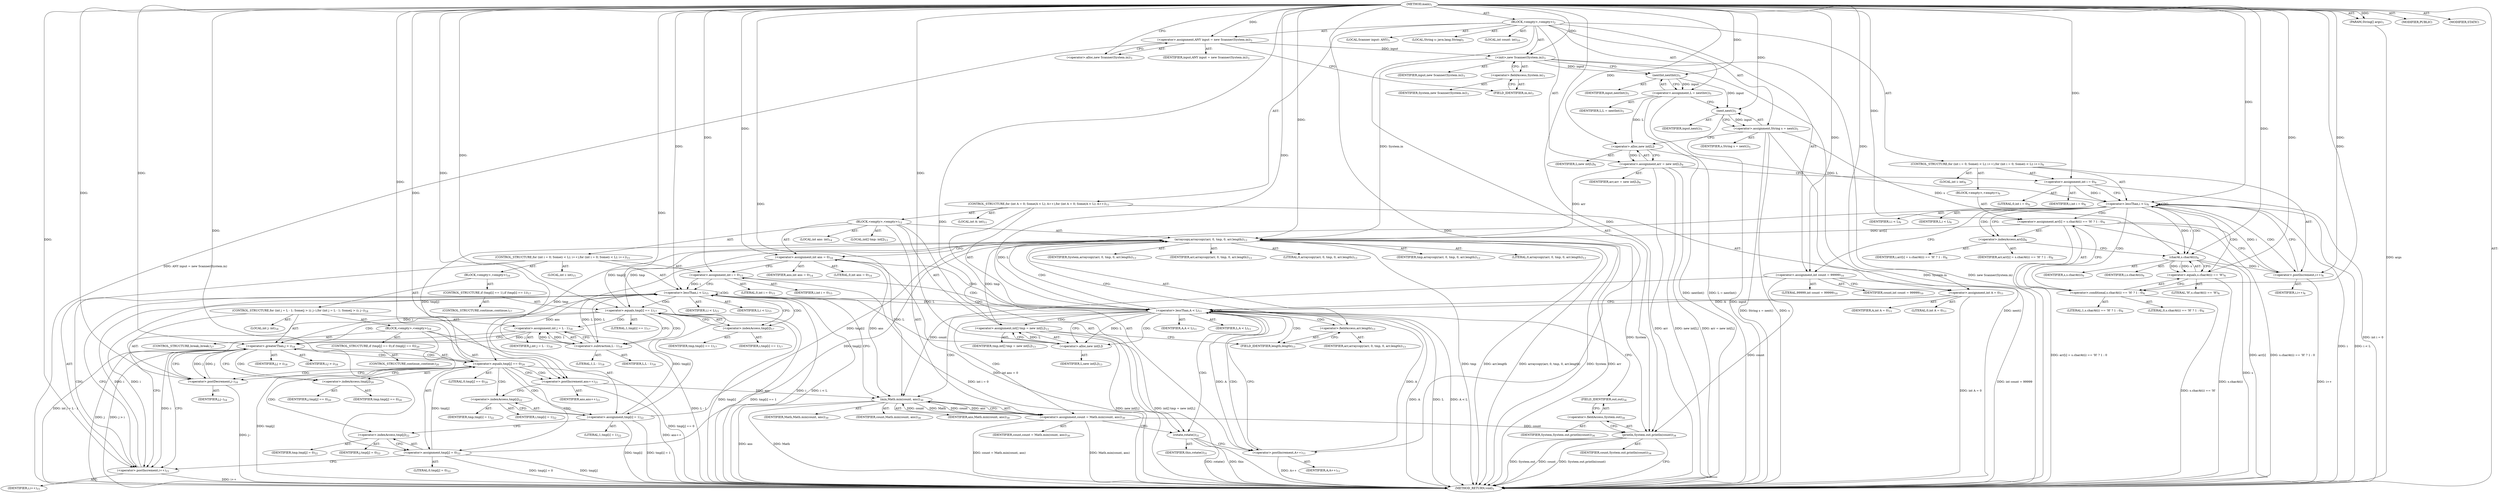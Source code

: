 digraph "main" {  
"19" [label = <(METHOD,main)<SUB>1</SUB>> ]
"20" [label = <(PARAM,String[] args)<SUB>1</SUB>> ]
"21" [label = <(BLOCK,&lt;empty&gt;,&lt;empty&gt;)<SUB>2</SUB>> ]
"4" [label = <(LOCAL,Scanner input: ANY)<SUB>3</SUB>> ]
"22" [label = <(&lt;operator&gt;.assignment,ANY input = new Scanner(System.in))<SUB>3</SUB>> ]
"23" [label = <(IDENTIFIER,input,ANY input = new Scanner(System.in))<SUB>3</SUB>> ]
"24" [label = <(&lt;operator&gt;.alloc,new Scanner(System.in))<SUB>3</SUB>> ]
"25" [label = <(&lt;init&gt;,new Scanner(System.in))<SUB>3</SUB>> ]
"3" [label = <(IDENTIFIER,input,new Scanner(System.in))<SUB>3</SUB>> ]
"26" [label = <(&lt;operator&gt;.fieldAccess,System.in)<SUB>3</SUB>> ]
"27" [label = <(IDENTIFIER,System,new Scanner(System.in))<SUB>3</SUB>> ]
"28" [label = <(FIELD_IDENTIFIER,in,in)<SUB>3</SUB>> ]
"29" [label = <(&lt;operator&gt;.assignment,L = nextInt())<SUB>5</SUB>> ]
"30" [label = <(IDENTIFIER,L,L = nextInt())<SUB>5</SUB>> ]
"31" [label = <(nextInt,nextInt())<SUB>5</SUB>> ]
"32" [label = <(IDENTIFIER,input,nextInt())<SUB>5</SUB>> ]
"33" [label = <(LOCAL,String s: java.lang.String)<SUB>5</SUB>> ]
"34" [label = <(&lt;operator&gt;.assignment,String s = next())<SUB>5</SUB>> ]
"35" [label = <(IDENTIFIER,s,String s = next())<SUB>5</SUB>> ]
"36" [label = <(next,next())<SUB>5</SUB>> ]
"37" [label = <(IDENTIFIER,input,next())<SUB>5</SUB>> ]
"38" [label = <(&lt;operator&gt;.assignment,arr = new int[L])<SUB>6</SUB>> ]
"39" [label = <(IDENTIFIER,arr,arr = new int[L])<SUB>6</SUB>> ]
"40" [label = <(&lt;operator&gt;.alloc,new int[L])> ]
"41" [label = <(IDENTIFIER,L,new int[L])<SUB>6</SUB>> ]
"42" [label = <(CONTROL_STRUCTURE,for (int i = 0; Some(i &lt; L); i++),for (int i = 0; Some(i &lt; L); i++))<SUB>6</SUB>> ]
"43" [label = <(LOCAL,int i: int)<SUB>6</SUB>> ]
"44" [label = <(&lt;operator&gt;.assignment,int i = 0)<SUB>6</SUB>> ]
"45" [label = <(IDENTIFIER,i,int i = 0)<SUB>6</SUB>> ]
"46" [label = <(LITERAL,0,int i = 0)<SUB>6</SUB>> ]
"47" [label = <(&lt;operator&gt;.lessThan,i &lt; L)<SUB>6</SUB>> ]
"48" [label = <(IDENTIFIER,i,i &lt; L)<SUB>6</SUB>> ]
"49" [label = <(IDENTIFIER,L,i &lt; L)<SUB>6</SUB>> ]
"50" [label = <(&lt;operator&gt;.postIncrement,i++)<SUB>6</SUB>> ]
"51" [label = <(IDENTIFIER,i,i++)<SUB>6</SUB>> ]
"52" [label = <(BLOCK,&lt;empty&gt;,&lt;empty&gt;)<SUB>6</SUB>> ]
"53" [label = <(&lt;operator&gt;.assignment,arr[i] = s.charAt(i) == 'H' ? 1 : 0)<SUB>6</SUB>> ]
"54" [label = <(&lt;operator&gt;.indexAccess,arr[i])<SUB>6</SUB>> ]
"55" [label = <(IDENTIFIER,arr,arr[i] = s.charAt(i) == 'H' ? 1 : 0)<SUB>6</SUB>> ]
"56" [label = <(IDENTIFIER,i,arr[i] = s.charAt(i) == 'H' ? 1 : 0)<SUB>6</SUB>> ]
"57" [label = <(&lt;operator&gt;.conditional,s.charAt(i) == 'H' ? 1 : 0)<SUB>6</SUB>> ]
"58" [label = <(&lt;operator&gt;.equals,s.charAt(i) == 'H')<SUB>6</SUB>> ]
"59" [label = <(charAt,s.charAt(i))<SUB>6</SUB>> ]
"60" [label = <(IDENTIFIER,s,s.charAt(i))<SUB>6</SUB>> ]
"61" [label = <(IDENTIFIER,i,s.charAt(i))<SUB>6</SUB>> ]
"62" [label = <(LITERAL,'H',s.charAt(i) == 'H')<SUB>6</SUB>> ]
"63" [label = <(LITERAL,1,s.charAt(i) == 'H' ? 1 : 0)<SUB>6</SUB>> ]
"64" [label = <(LITERAL,0,s.charAt(i) == 'H' ? 1 : 0)<SUB>6</SUB>> ]
"65" [label = <(LOCAL,int count: int)<SUB>10</SUB>> ]
"66" [label = <(&lt;operator&gt;.assignment,int count = 99999)<SUB>10</SUB>> ]
"67" [label = <(IDENTIFIER,count,int count = 99999)<SUB>10</SUB>> ]
"68" [label = <(LITERAL,99999,int count = 99999)<SUB>10</SUB>> ]
"69" [label = <(CONTROL_STRUCTURE,for (int A = 0; Some(A &lt; L); A++),for (int A = 0; Some(A &lt; L); A++))<SUB>11</SUB>> ]
"70" [label = <(LOCAL,int A: int)<SUB>11</SUB>> ]
"71" [label = <(&lt;operator&gt;.assignment,int A = 0)<SUB>11</SUB>> ]
"72" [label = <(IDENTIFIER,A,int A = 0)<SUB>11</SUB>> ]
"73" [label = <(LITERAL,0,int A = 0)<SUB>11</SUB>> ]
"74" [label = <(&lt;operator&gt;.lessThan,A &lt; L)<SUB>11</SUB>> ]
"75" [label = <(IDENTIFIER,A,A &lt; L)<SUB>11</SUB>> ]
"76" [label = <(IDENTIFIER,L,A &lt; L)<SUB>11</SUB>> ]
"77" [label = <(&lt;operator&gt;.postIncrement,A++)<SUB>11</SUB>> ]
"78" [label = <(IDENTIFIER,A,A++)<SUB>11</SUB>> ]
"79" [label = <(BLOCK,&lt;empty&gt;,&lt;empty&gt;)<SUB>12</SUB>> ]
"80" [label = <(LOCAL,int[] tmp: int[])<SUB>13</SUB>> ]
"81" [label = <(&lt;operator&gt;.assignment,int[] tmp = new int[L])<SUB>13</SUB>> ]
"82" [label = <(IDENTIFIER,tmp,int[] tmp = new int[L])<SUB>13</SUB>> ]
"83" [label = <(&lt;operator&gt;.alloc,new int[L])> ]
"84" [label = <(IDENTIFIER,L,new int[L])<SUB>13</SUB>> ]
"85" [label = <(arraycopy,arraycopy(arr, 0, tmp, 0, arr.length))<SUB>13</SUB>> ]
"86" [label = <(IDENTIFIER,System,arraycopy(arr, 0, tmp, 0, arr.length))<SUB>13</SUB>> ]
"87" [label = <(IDENTIFIER,arr,arraycopy(arr, 0, tmp, 0, arr.length))<SUB>13</SUB>> ]
"88" [label = <(LITERAL,0,arraycopy(arr, 0, tmp, 0, arr.length))<SUB>13</SUB>> ]
"89" [label = <(IDENTIFIER,tmp,arraycopy(arr, 0, tmp, 0, arr.length))<SUB>13</SUB>> ]
"90" [label = <(LITERAL,0,arraycopy(arr, 0, tmp, 0, arr.length))<SUB>13</SUB>> ]
"91" [label = <(&lt;operator&gt;.fieldAccess,arr.length)<SUB>13</SUB>> ]
"92" [label = <(IDENTIFIER,arr,arraycopy(arr, 0, tmp, 0, arr.length))<SUB>13</SUB>> ]
"93" [label = <(FIELD_IDENTIFIER,length,length)<SUB>13</SUB>> ]
"94" [label = <(LOCAL,int ans: int)<SUB>14</SUB>> ]
"95" [label = <(&lt;operator&gt;.assignment,int ans = 0)<SUB>14</SUB>> ]
"96" [label = <(IDENTIFIER,ans,int ans = 0)<SUB>14</SUB>> ]
"97" [label = <(LITERAL,0,int ans = 0)<SUB>14</SUB>> ]
"98" [label = <(CONTROL_STRUCTURE,for (int i = 0; Some(i &lt; L); i++),for (int i = 0; Some(i &lt; L); i++))<SUB>15</SUB>> ]
"99" [label = <(LOCAL,int i: int)<SUB>15</SUB>> ]
"100" [label = <(&lt;operator&gt;.assignment,int i = 0)<SUB>15</SUB>> ]
"101" [label = <(IDENTIFIER,i,int i = 0)<SUB>15</SUB>> ]
"102" [label = <(LITERAL,0,int i = 0)<SUB>15</SUB>> ]
"103" [label = <(&lt;operator&gt;.lessThan,i &lt; L)<SUB>15</SUB>> ]
"104" [label = <(IDENTIFIER,i,i &lt; L)<SUB>15</SUB>> ]
"105" [label = <(IDENTIFIER,L,i &lt; L)<SUB>15</SUB>> ]
"106" [label = <(&lt;operator&gt;.postIncrement,i++)<SUB>15</SUB>> ]
"107" [label = <(IDENTIFIER,i,i++)<SUB>15</SUB>> ]
"108" [label = <(BLOCK,&lt;empty&gt;,&lt;empty&gt;)<SUB>16</SUB>> ]
"109" [label = <(CONTROL_STRUCTURE,if (tmp[i] == 1),if (tmp[i] == 1))<SUB>17</SUB>> ]
"110" [label = <(&lt;operator&gt;.equals,tmp[i] == 1)<SUB>17</SUB>> ]
"111" [label = <(&lt;operator&gt;.indexAccess,tmp[i])<SUB>17</SUB>> ]
"112" [label = <(IDENTIFIER,tmp,tmp[i] == 1)<SUB>17</SUB>> ]
"113" [label = <(IDENTIFIER,i,tmp[i] == 1)<SUB>17</SUB>> ]
"114" [label = <(LITERAL,1,tmp[i] == 1)<SUB>17</SUB>> ]
"115" [label = <(CONTROL_STRUCTURE,continue;,continue;)<SUB>17</SUB>> ]
"116" [label = <(CONTROL_STRUCTURE,for (int j = L - 1; Some(j &gt; i); j--),for (int j = L - 1; Some(j &gt; i); j--))<SUB>18</SUB>> ]
"117" [label = <(LOCAL,int j: int)<SUB>18</SUB>> ]
"118" [label = <(&lt;operator&gt;.assignment,int j = L - 1)<SUB>18</SUB>> ]
"119" [label = <(IDENTIFIER,j,int j = L - 1)<SUB>18</SUB>> ]
"120" [label = <(&lt;operator&gt;.subtraction,L - 1)<SUB>18</SUB>> ]
"121" [label = <(IDENTIFIER,L,L - 1)<SUB>18</SUB>> ]
"122" [label = <(LITERAL,1,L - 1)<SUB>18</SUB>> ]
"123" [label = <(&lt;operator&gt;.greaterThan,j &gt; i)<SUB>18</SUB>> ]
"124" [label = <(IDENTIFIER,j,j &gt; i)<SUB>18</SUB>> ]
"125" [label = <(IDENTIFIER,i,j &gt; i)<SUB>18</SUB>> ]
"126" [label = <(&lt;operator&gt;.postDecrement,j--)<SUB>18</SUB>> ]
"127" [label = <(IDENTIFIER,j,j--)<SUB>18</SUB>> ]
"128" [label = <(BLOCK,&lt;empty&gt;,&lt;empty&gt;)<SUB>19</SUB>> ]
"129" [label = <(CONTROL_STRUCTURE,if (tmp[j] == 0),if (tmp[j] == 0))<SUB>20</SUB>> ]
"130" [label = <(&lt;operator&gt;.equals,tmp[j] == 0)<SUB>20</SUB>> ]
"131" [label = <(&lt;operator&gt;.indexAccess,tmp[j])<SUB>20</SUB>> ]
"132" [label = <(IDENTIFIER,tmp,tmp[j] == 0)<SUB>20</SUB>> ]
"133" [label = <(IDENTIFIER,j,tmp[j] == 0)<SUB>20</SUB>> ]
"134" [label = <(LITERAL,0,tmp[j] == 0)<SUB>20</SUB>> ]
"135" [label = <(CONTROL_STRUCTURE,continue;,continue;)<SUB>20</SUB>> ]
"136" [label = <(&lt;operator&gt;.postIncrement,ans++)<SUB>21</SUB>> ]
"137" [label = <(IDENTIFIER,ans,ans++)<SUB>21</SUB>> ]
"138" [label = <(&lt;operator&gt;.assignment,tmp[i] = 1)<SUB>22</SUB>> ]
"139" [label = <(&lt;operator&gt;.indexAccess,tmp[i])<SUB>22</SUB>> ]
"140" [label = <(IDENTIFIER,tmp,tmp[i] = 1)<SUB>22</SUB>> ]
"141" [label = <(IDENTIFIER,i,tmp[i] = 1)<SUB>22</SUB>> ]
"142" [label = <(LITERAL,1,tmp[i] = 1)<SUB>22</SUB>> ]
"143" [label = <(&lt;operator&gt;.assignment,tmp[j] = 0)<SUB>22</SUB>> ]
"144" [label = <(&lt;operator&gt;.indexAccess,tmp[j])<SUB>22</SUB>> ]
"145" [label = <(IDENTIFIER,tmp,tmp[j] = 0)<SUB>22</SUB>> ]
"146" [label = <(IDENTIFIER,j,tmp[j] = 0)<SUB>22</SUB>> ]
"147" [label = <(LITERAL,0,tmp[j] = 0)<SUB>22</SUB>> ]
"148" [label = <(CONTROL_STRUCTURE,break;,break;)<SUB>27</SUB>> ]
"149" [label = <(&lt;operator&gt;.assignment,count = Math.min(count, ans))<SUB>30</SUB>> ]
"150" [label = <(IDENTIFIER,count,count = Math.min(count, ans))<SUB>30</SUB>> ]
"151" [label = <(min,Math.min(count, ans))<SUB>30</SUB>> ]
"152" [label = <(IDENTIFIER,Math,Math.min(count, ans))<SUB>30</SUB>> ]
"153" [label = <(IDENTIFIER,count,Math.min(count, ans))<SUB>30</SUB>> ]
"154" [label = <(IDENTIFIER,ans,Math.min(count, ans))<SUB>30</SUB>> ]
"155" [label = <(rotate,rotate())<SUB>31</SUB>> ]
"156" [label = <(IDENTIFIER,this,rotate())<SUB>31</SUB>> ]
"157" [label = <(println,System.out.println(count))<SUB>34</SUB>> ]
"158" [label = <(&lt;operator&gt;.fieldAccess,System.out)<SUB>34</SUB>> ]
"159" [label = <(IDENTIFIER,System,System.out.println(count))<SUB>34</SUB>> ]
"160" [label = <(FIELD_IDENTIFIER,out,out)<SUB>34</SUB>> ]
"161" [label = <(IDENTIFIER,count,System.out.println(count))<SUB>34</SUB>> ]
"162" [label = <(MODIFIER,PUBLIC)> ]
"163" [label = <(MODIFIER,STATIC)> ]
"164" [label = <(METHOD_RETURN,void)<SUB>1</SUB>> ]
  "19" -> "20"  [ label = "AST: "] 
  "19" -> "21"  [ label = "AST: "] 
  "19" -> "162"  [ label = "AST: "] 
  "19" -> "163"  [ label = "AST: "] 
  "19" -> "164"  [ label = "AST: "] 
  "21" -> "4"  [ label = "AST: "] 
  "21" -> "22"  [ label = "AST: "] 
  "21" -> "25"  [ label = "AST: "] 
  "21" -> "29"  [ label = "AST: "] 
  "21" -> "33"  [ label = "AST: "] 
  "21" -> "34"  [ label = "AST: "] 
  "21" -> "38"  [ label = "AST: "] 
  "21" -> "42"  [ label = "AST: "] 
  "21" -> "65"  [ label = "AST: "] 
  "21" -> "66"  [ label = "AST: "] 
  "21" -> "69"  [ label = "AST: "] 
  "21" -> "157"  [ label = "AST: "] 
  "22" -> "23"  [ label = "AST: "] 
  "22" -> "24"  [ label = "AST: "] 
  "25" -> "3"  [ label = "AST: "] 
  "25" -> "26"  [ label = "AST: "] 
  "26" -> "27"  [ label = "AST: "] 
  "26" -> "28"  [ label = "AST: "] 
  "29" -> "30"  [ label = "AST: "] 
  "29" -> "31"  [ label = "AST: "] 
  "31" -> "32"  [ label = "AST: "] 
  "34" -> "35"  [ label = "AST: "] 
  "34" -> "36"  [ label = "AST: "] 
  "36" -> "37"  [ label = "AST: "] 
  "38" -> "39"  [ label = "AST: "] 
  "38" -> "40"  [ label = "AST: "] 
  "40" -> "41"  [ label = "AST: "] 
  "42" -> "43"  [ label = "AST: "] 
  "42" -> "44"  [ label = "AST: "] 
  "42" -> "47"  [ label = "AST: "] 
  "42" -> "50"  [ label = "AST: "] 
  "42" -> "52"  [ label = "AST: "] 
  "44" -> "45"  [ label = "AST: "] 
  "44" -> "46"  [ label = "AST: "] 
  "47" -> "48"  [ label = "AST: "] 
  "47" -> "49"  [ label = "AST: "] 
  "50" -> "51"  [ label = "AST: "] 
  "52" -> "53"  [ label = "AST: "] 
  "53" -> "54"  [ label = "AST: "] 
  "53" -> "57"  [ label = "AST: "] 
  "54" -> "55"  [ label = "AST: "] 
  "54" -> "56"  [ label = "AST: "] 
  "57" -> "58"  [ label = "AST: "] 
  "57" -> "63"  [ label = "AST: "] 
  "57" -> "64"  [ label = "AST: "] 
  "58" -> "59"  [ label = "AST: "] 
  "58" -> "62"  [ label = "AST: "] 
  "59" -> "60"  [ label = "AST: "] 
  "59" -> "61"  [ label = "AST: "] 
  "66" -> "67"  [ label = "AST: "] 
  "66" -> "68"  [ label = "AST: "] 
  "69" -> "70"  [ label = "AST: "] 
  "69" -> "71"  [ label = "AST: "] 
  "69" -> "74"  [ label = "AST: "] 
  "69" -> "77"  [ label = "AST: "] 
  "69" -> "79"  [ label = "AST: "] 
  "71" -> "72"  [ label = "AST: "] 
  "71" -> "73"  [ label = "AST: "] 
  "74" -> "75"  [ label = "AST: "] 
  "74" -> "76"  [ label = "AST: "] 
  "77" -> "78"  [ label = "AST: "] 
  "79" -> "80"  [ label = "AST: "] 
  "79" -> "81"  [ label = "AST: "] 
  "79" -> "85"  [ label = "AST: "] 
  "79" -> "94"  [ label = "AST: "] 
  "79" -> "95"  [ label = "AST: "] 
  "79" -> "98"  [ label = "AST: "] 
  "79" -> "149"  [ label = "AST: "] 
  "79" -> "155"  [ label = "AST: "] 
  "81" -> "82"  [ label = "AST: "] 
  "81" -> "83"  [ label = "AST: "] 
  "83" -> "84"  [ label = "AST: "] 
  "85" -> "86"  [ label = "AST: "] 
  "85" -> "87"  [ label = "AST: "] 
  "85" -> "88"  [ label = "AST: "] 
  "85" -> "89"  [ label = "AST: "] 
  "85" -> "90"  [ label = "AST: "] 
  "85" -> "91"  [ label = "AST: "] 
  "91" -> "92"  [ label = "AST: "] 
  "91" -> "93"  [ label = "AST: "] 
  "95" -> "96"  [ label = "AST: "] 
  "95" -> "97"  [ label = "AST: "] 
  "98" -> "99"  [ label = "AST: "] 
  "98" -> "100"  [ label = "AST: "] 
  "98" -> "103"  [ label = "AST: "] 
  "98" -> "106"  [ label = "AST: "] 
  "98" -> "108"  [ label = "AST: "] 
  "100" -> "101"  [ label = "AST: "] 
  "100" -> "102"  [ label = "AST: "] 
  "103" -> "104"  [ label = "AST: "] 
  "103" -> "105"  [ label = "AST: "] 
  "106" -> "107"  [ label = "AST: "] 
  "108" -> "109"  [ label = "AST: "] 
  "108" -> "116"  [ label = "AST: "] 
  "109" -> "110"  [ label = "AST: "] 
  "109" -> "115"  [ label = "AST: "] 
  "110" -> "111"  [ label = "AST: "] 
  "110" -> "114"  [ label = "AST: "] 
  "111" -> "112"  [ label = "AST: "] 
  "111" -> "113"  [ label = "AST: "] 
  "116" -> "117"  [ label = "AST: "] 
  "116" -> "118"  [ label = "AST: "] 
  "116" -> "123"  [ label = "AST: "] 
  "116" -> "126"  [ label = "AST: "] 
  "116" -> "128"  [ label = "AST: "] 
  "118" -> "119"  [ label = "AST: "] 
  "118" -> "120"  [ label = "AST: "] 
  "120" -> "121"  [ label = "AST: "] 
  "120" -> "122"  [ label = "AST: "] 
  "123" -> "124"  [ label = "AST: "] 
  "123" -> "125"  [ label = "AST: "] 
  "126" -> "127"  [ label = "AST: "] 
  "128" -> "129"  [ label = "AST: "] 
  "128" -> "136"  [ label = "AST: "] 
  "128" -> "138"  [ label = "AST: "] 
  "128" -> "143"  [ label = "AST: "] 
  "128" -> "148"  [ label = "AST: "] 
  "129" -> "130"  [ label = "AST: "] 
  "129" -> "135"  [ label = "AST: "] 
  "130" -> "131"  [ label = "AST: "] 
  "130" -> "134"  [ label = "AST: "] 
  "131" -> "132"  [ label = "AST: "] 
  "131" -> "133"  [ label = "AST: "] 
  "136" -> "137"  [ label = "AST: "] 
  "138" -> "139"  [ label = "AST: "] 
  "138" -> "142"  [ label = "AST: "] 
  "139" -> "140"  [ label = "AST: "] 
  "139" -> "141"  [ label = "AST: "] 
  "143" -> "144"  [ label = "AST: "] 
  "143" -> "147"  [ label = "AST: "] 
  "144" -> "145"  [ label = "AST: "] 
  "144" -> "146"  [ label = "AST: "] 
  "149" -> "150"  [ label = "AST: "] 
  "149" -> "151"  [ label = "AST: "] 
  "151" -> "152"  [ label = "AST: "] 
  "151" -> "153"  [ label = "AST: "] 
  "151" -> "154"  [ label = "AST: "] 
  "155" -> "156"  [ label = "AST: "] 
  "157" -> "158"  [ label = "AST: "] 
  "157" -> "161"  [ label = "AST: "] 
  "158" -> "159"  [ label = "AST: "] 
  "158" -> "160"  [ label = "AST: "] 
  "22" -> "28"  [ label = "CFG: "] 
  "25" -> "31"  [ label = "CFG: "] 
  "29" -> "36"  [ label = "CFG: "] 
  "34" -> "40"  [ label = "CFG: "] 
  "38" -> "44"  [ label = "CFG: "] 
  "66" -> "71"  [ label = "CFG: "] 
  "157" -> "164"  [ label = "CFG: "] 
  "24" -> "22"  [ label = "CFG: "] 
  "26" -> "25"  [ label = "CFG: "] 
  "31" -> "29"  [ label = "CFG: "] 
  "36" -> "34"  [ label = "CFG: "] 
  "40" -> "38"  [ label = "CFG: "] 
  "44" -> "47"  [ label = "CFG: "] 
  "47" -> "54"  [ label = "CFG: "] 
  "47" -> "66"  [ label = "CFG: "] 
  "50" -> "47"  [ label = "CFG: "] 
  "71" -> "74"  [ label = "CFG: "] 
  "74" -> "83"  [ label = "CFG: "] 
  "74" -> "160"  [ label = "CFG: "] 
  "77" -> "74"  [ label = "CFG: "] 
  "158" -> "157"  [ label = "CFG: "] 
  "28" -> "26"  [ label = "CFG: "] 
  "53" -> "50"  [ label = "CFG: "] 
  "81" -> "93"  [ label = "CFG: "] 
  "85" -> "95"  [ label = "CFG: "] 
  "95" -> "100"  [ label = "CFG: "] 
  "149" -> "155"  [ label = "CFG: "] 
  "155" -> "77"  [ label = "CFG: "] 
  "160" -> "158"  [ label = "CFG: "] 
  "54" -> "59"  [ label = "CFG: "] 
  "57" -> "53"  [ label = "CFG: "] 
  "83" -> "81"  [ label = "CFG: "] 
  "91" -> "85"  [ label = "CFG: "] 
  "100" -> "103"  [ label = "CFG: "] 
  "103" -> "111"  [ label = "CFG: "] 
  "103" -> "151"  [ label = "CFG: "] 
  "106" -> "103"  [ label = "CFG: "] 
  "151" -> "149"  [ label = "CFG: "] 
  "58" -> "57"  [ label = "CFG: "] 
  "93" -> "91"  [ label = "CFG: "] 
  "59" -> "58"  [ label = "CFG: "] 
  "110" -> "106"  [ label = "CFG: "] 
  "110" -> "120"  [ label = "CFG: "] 
  "118" -> "123"  [ label = "CFG: "] 
  "123" -> "131"  [ label = "CFG: "] 
  "123" -> "106"  [ label = "CFG: "] 
  "126" -> "123"  [ label = "CFG: "] 
  "111" -> "110"  [ label = "CFG: "] 
  "120" -> "118"  [ label = "CFG: "] 
  "136" -> "139"  [ label = "CFG: "] 
  "138" -> "144"  [ label = "CFG: "] 
  "143" -> "106"  [ label = "CFG: "] 
  "130" -> "126"  [ label = "CFG: "] 
  "130" -> "136"  [ label = "CFG: "] 
  "139" -> "138"  [ label = "CFG: "] 
  "144" -> "143"  [ label = "CFG: "] 
  "131" -> "130"  [ label = "CFG: "] 
  "19" -> "24"  [ label = "CFG: "] 
  "20" -> "164"  [ label = "DDG: args"] 
  "22" -> "164"  [ label = "DDG: ANY input = new Scanner(System.in)"] 
  "25" -> "164"  [ label = "DDG: System.in"] 
  "25" -> "164"  [ label = "DDG: new Scanner(System.in)"] 
  "29" -> "164"  [ label = "DDG: nextInt()"] 
  "29" -> "164"  [ label = "DDG: L = nextInt()"] 
  "34" -> "164"  [ label = "DDG: s"] 
  "36" -> "164"  [ label = "DDG: input"] 
  "34" -> "164"  [ label = "DDG: next()"] 
  "34" -> "164"  [ label = "DDG: String s = next()"] 
  "38" -> "164"  [ label = "DDG: arr"] 
  "38" -> "164"  [ label = "DDG: new int[L]"] 
  "38" -> "164"  [ label = "DDG: arr = new int[L]"] 
  "44" -> "164"  [ label = "DDG: int i = 0"] 
  "47" -> "164"  [ label = "DDG: i"] 
  "47" -> "164"  [ label = "DDG: i &lt; L"] 
  "66" -> "164"  [ label = "DDG: int count = 99999"] 
  "71" -> "164"  [ label = "DDG: int A = 0"] 
  "74" -> "164"  [ label = "DDG: A"] 
  "74" -> "164"  [ label = "DDG: L"] 
  "74" -> "164"  [ label = "DDG: A &lt; L"] 
  "157" -> "164"  [ label = "DDG: System.out"] 
  "157" -> "164"  [ label = "DDG: count"] 
  "157" -> "164"  [ label = "DDG: System.out.println(count)"] 
  "81" -> "164"  [ label = "DDG: new int[L]"] 
  "81" -> "164"  [ label = "DDG: int[] tmp = new int[L]"] 
  "85" -> "164"  [ label = "DDG: System"] 
  "85" -> "164"  [ label = "DDG: arr"] 
  "85" -> "164"  [ label = "DDG: tmp"] 
  "85" -> "164"  [ label = "DDG: arr.length"] 
  "85" -> "164"  [ label = "DDG: arraycopy(arr, 0, tmp, 0, arr.length)"] 
  "95" -> "164"  [ label = "DDG: int ans = 0"] 
  "100" -> "164"  [ label = "DDG: int i = 0"] 
  "103" -> "164"  [ label = "DDG: i"] 
  "103" -> "164"  [ label = "DDG: i &lt; L"] 
  "151" -> "164"  [ label = "DDG: ans"] 
  "149" -> "164"  [ label = "DDG: Math.min(count, ans)"] 
  "149" -> "164"  [ label = "DDG: count = Math.min(count, ans)"] 
  "155" -> "164"  [ label = "DDG: rotate()"] 
  "77" -> "164"  [ label = "DDG: A++"] 
  "110" -> "164"  [ label = "DDG: tmp[i]"] 
  "110" -> "164"  [ label = "DDG: tmp[i] == 1"] 
  "118" -> "164"  [ label = "DDG: L - 1"] 
  "118" -> "164"  [ label = "DDG: int j = L - 1"] 
  "123" -> "164"  [ label = "DDG: j"] 
  "123" -> "164"  [ label = "DDG: j &gt; i"] 
  "130" -> "164"  [ label = "DDG: tmp[j]"] 
  "130" -> "164"  [ label = "DDG: tmp[j] == 0"] 
  "136" -> "164"  [ label = "DDG: ans++"] 
  "138" -> "164"  [ label = "DDG: tmp[i]"] 
  "138" -> "164"  [ label = "DDG: tmp[i] = 1"] 
  "143" -> "164"  [ label = "DDG: tmp[j]"] 
  "143" -> "164"  [ label = "DDG: tmp[j] = 0"] 
  "126" -> "164"  [ label = "DDG: j--"] 
  "106" -> "164"  [ label = "DDG: i++"] 
  "53" -> "164"  [ label = "DDG: arr[i]"] 
  "59" -> "164"  [ label = "DDG: s"] 
  "58" -> "164"  [ label = "DDG: s.charAt(i)"] 
  "57" -> "164"  [ label = "DDG: s.charAt(i) == 'H'"] 
  "53" -> "164"  [ label = "DDG: s.charAt(i) == 'H' ? 1 : 0"] 
  "53" -> "164"  [ label = "DDG: arr[i] = s.charAt(i) == 'H' ? 1 : 0"] 
  "50" -> "164"  [ label = "DDG: i++"] 
  "151" -> "164"  [ label = "DDG: Math"] 
  "155" -> "164"  [ label = "DDG: this"] 
  "19" -> "20"  [ label = "DDG: "] 
  "19" -> "22"  [ label = "DDG: "] 
  "31" -> "29"  [ label = "DDG: input"] 
  "36" -> "34"  [ label = "DDG: input"] 
  "40" -> "38"  [ label = "DDG: L"] 
  "19" -> "66"  [ label = "DDG: "] 
  "22" -> "25"  [ label = "DDG: input"] 
  "19" -> "25"  [ label = "DDG: "] 
  "19" -> "44"  [ label = "DDG: "] 
  "19" -> "71"  [ label = "DDG: "] 
  "85" -> "157"  [ label = "DDG: System"] 
  "66" -> "157"  [ label = "DDG: count"] 
  "149" -> "157"  [ label = "DDG: count"] 
  "19" -> "157"  [ label = "DDG: "] 
  "25" -> "31"  [ label = "DDG: input"] 
  "19" -> "31"  [ label = "DDG: "] 
  "31" -> "36"  [ label = "DDG: input"] 
  "19" -> "36"  [ label = "DDG: "] 
  "29" -> "40"  [ label = "DDG: L"] 
  "19" -> "40"  [ label = "DDG: "] 
  "44" -> "47"  [ label = "DDG: i"] 
  "50" -> "47"  [ label = "DDG: i"] 
  "19" -> "47"  [ label = "DDG: "] 
  "40" -> "47"  [ label = "DDG: L"] 
  "59" -> "50"  [ label = "DDG: i"] 
  "19" -> "50"  [ label = "DDG: "] 
  "19" -> "53"  [ label = "DDG: "] 
  "71" -> "74"  [ label = "DDG: A"] 
  "77" -> "74"  [ label = "DDG: A"] 
  "19" -> "74"  [ label = "DDG: "] 
  "47" -> "74"  [ label = "DDG: L"] 
  "103" -> "74"  [ label = "DDG: L"] 
  "74" -> "77"  [ label = "DDG: A"] 
  "19" -> "77"  [ label = "DDG: "] 
  "83" -> "81"  [ label = "DDG: L"] 
  "19" -> "95"  [ label = "DDG: "] 
  "151" -> "149"  [ label = "DDG: Math"] 
  "151" -> "149"  [ label = "DDG: count"] 
  "151" -> "149"  [ label = "DDG: ans"] 
  "25" -> "85"  [ label = "DDG: System.in"] 
  "19" -> "85"  [ label = "DDG: "] 
  "38" -> "85"  [ label = "DDG: arr"] 
  "53" -> "85"  [ label = "DDG: arr[i]"] 
  "81" -> "85"  [ label = "DDG: tmp"] 
  "110" -> "85"  [ label = "DDG: tmp[i]"] 
  "130" -> "85"  [ label = "DDG: tmp[j]"] 
  "138" -> "85"  [ label = "DDG: tmp[i]"] 
  "143" -> "85"  [ label = "DDG: tmp[j]"] 
  "19" -> "100"  [ label = "DDG: "] 
  "19" -> "155"  [ label = "DDG: "] 
  "19" -> "57"  [ label = "DDG: "] 
  "74" -> "83"  [ label = "DDG: L"] 
  "19" -> "83"  [ label = "DDG: "] 
  "100" -> "103"  [ label = "DDG: i"] 
  "106" -> "103"  [ label = "DDG: i"] 
  "19" -> "103"  [ label = "DDG: "] 
  "83" -> "103"  [ label = "DDG: L"] 
  "120" -> "103"  [ label = "DDG: L"] 
  "103" -> "106"  [ label = "DDG: i"] 
  "123" -> "106"  [ label = "DDG: i"] 
  "19" -> "106"  [ label = "DDG: "] 
  "19" -> "151"  [ label = "DDG: "] 
  "66" -> "151"  [ label = "DDG: count"] 
  "149" -> "151"  [ label = "DDG: count"] 
  "95" -> "151"  [ label = "DDG: ans"] 
  "136" -> "151"  [ label = "DDG: ans"] 
  "59" -> "58"  [ label = "DDG: s"] 
  "59" -> "58"  [ label = "DDG: i"] 
  "19" -> "58"  [ label = "DDG: "] 
  "120" -> "118"  [ label = "DDG: L"] 
  "120" -> "118"  [ label = "DDG: 1"] 
  "34" -> "59"  [ label = "DDG: s"] 
  "19" -> "59"  [ label = "DDG: "] 
  "47" -> "59"  [ label = "DDG: i"] 
  "85" -> "110"  [ label = "DDG: tmp"] 
  "138" -> "110"  [ label = "DDG: tmp[i]"] 
  "19" -> "110"  [ label = "DDG: "] 
  "118" -> "123"  [ label = "DDG: j"] 
  "126" -> "123"  [ label = "DDG: j"] 
  "19" -> "123"  [ label = "DDG: "] 
  "103" -> "123"  [ label = "DDG: i"] 
  "123" -> "126"  [ label = "DDG: j"] 
  "19" -> "126"  [ label = "DDG: "] 
  "19" -> "138"  [ label = "DDG: "] 
  "19" -> "143"  [ label = "DDG: "] 
  "103" -> "120"  [ label = "DDG: L"] 
  "19" -> "120"  [ label = "DDG: "] 
  "95" -> "136"  [ label = "DDG: ans"] 
  "19" -> "136"  [ label = "DDG: "] 
  "85" -> "130"  [ label = "DDG: tmp"] 
  "143" -> "130"  [ label = "DDG: tmp[j]"] 
  "19" -> "130"  [ label = "DDG: "] 
  "47" -> "47"  [ label = "CDG: "] 
  "47" -> "57"  [ label = "CDG: "] 
  "47" -> "50"  [ label = "CDG: "] 
  "47" -> "59"  [ label = "CDG: "] 
  "47" -> "54"  [ label = "CDG: "] 
  "47" -> "58"  [ label = "CDG: "] 
  "47" -> "53"  [ label = "CDG: "] 
  "74" -> "77"  [ label = "CDG: "] 
  "74" -> "81"  [ label = "CDG: "] 
  "74" -> "85"  [ label = "CDG: "] 
  "74" -> "149"  [ label = "CDG: "] 
  "74" -> "103"  [ label = "CDG: "] 
  "74" -> "151"  [ label = "CDG: "] 
  "74" -> "74"  [ label = "CDG: "] 
  "74" -> "95"  [ label = "CDG: "] 
  "74" -> "91"  [ label = "CDG: "] 
  "74" -> "93"  [ label = "CDG: "] 
  "74" -> "83"  [ label = "CDG: "] 
  "74" -> "100"  [ label = "CDG: "] 
  "74" -> "155"  [ label = "CDG: "] 
  "103" -> "103"  [ label = "CDG: "] 
  "103" -> "106"  [ label = "CDG: "] 
  "103" -> "110"  [ label = "CDG: "] 
  "103" -> "111"  [ label = "CDG: "] 
  "110" -> "120"  [ label = "CDG: "] 
  "110" -> "123"  [ label = "CDG: "] 
  "110" -> "118"  [ label = "CDG: "] 
  "123" -> "131"  [ label = "CDG: "] 
  "123" -> "130"  [ label = "CDG: "] 
  "130" -> "136"  [ label = "CDG: "] 
  "130" -> "123"  [ label = "CDG: "] 
  "130" -> "144"  [ label = "CDG: "] 
  "130" -> "138"  [ label = "CDG: "] 
  "130" -> "143"  [ label = "CDG: "] 
  "130" -> "126"  [ label = "CDG: "] 
  "130" -> "139"  [ label = "CDG: "] 
}
